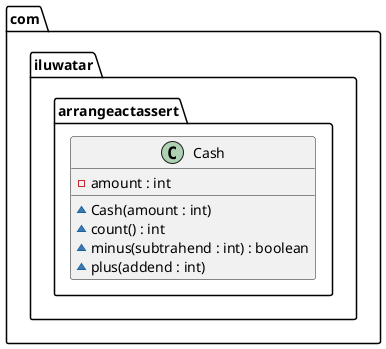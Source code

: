 @startuml
package com.iluwatar.arrangeactassert {
  class Cash {
    - amount : int
    ~ Cash(amount : int)
    ~ count() : int
    ~ minus(subtrahend : int) : boolean
    ~ plus(addend : int)
  }
}
@enduml